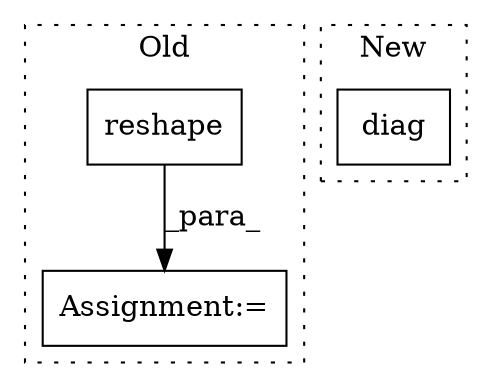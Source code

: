 digraph G {
subgraph cluster0 {
1 [label="reshape" a="32" s="1243,1254" l="8,1" shape="box"];
3 [label="Assignment:=" a="7" s="1223" l="1" shape="box"];
label = "Old";
style="dotted";
}
subgraph cluster1 {
2 [label="diag" a="32" s="1335,1353" l="5,1" shape="box"];
label = "New";
style="dotted";
}
1 -> 3 [label="_para_"];
}